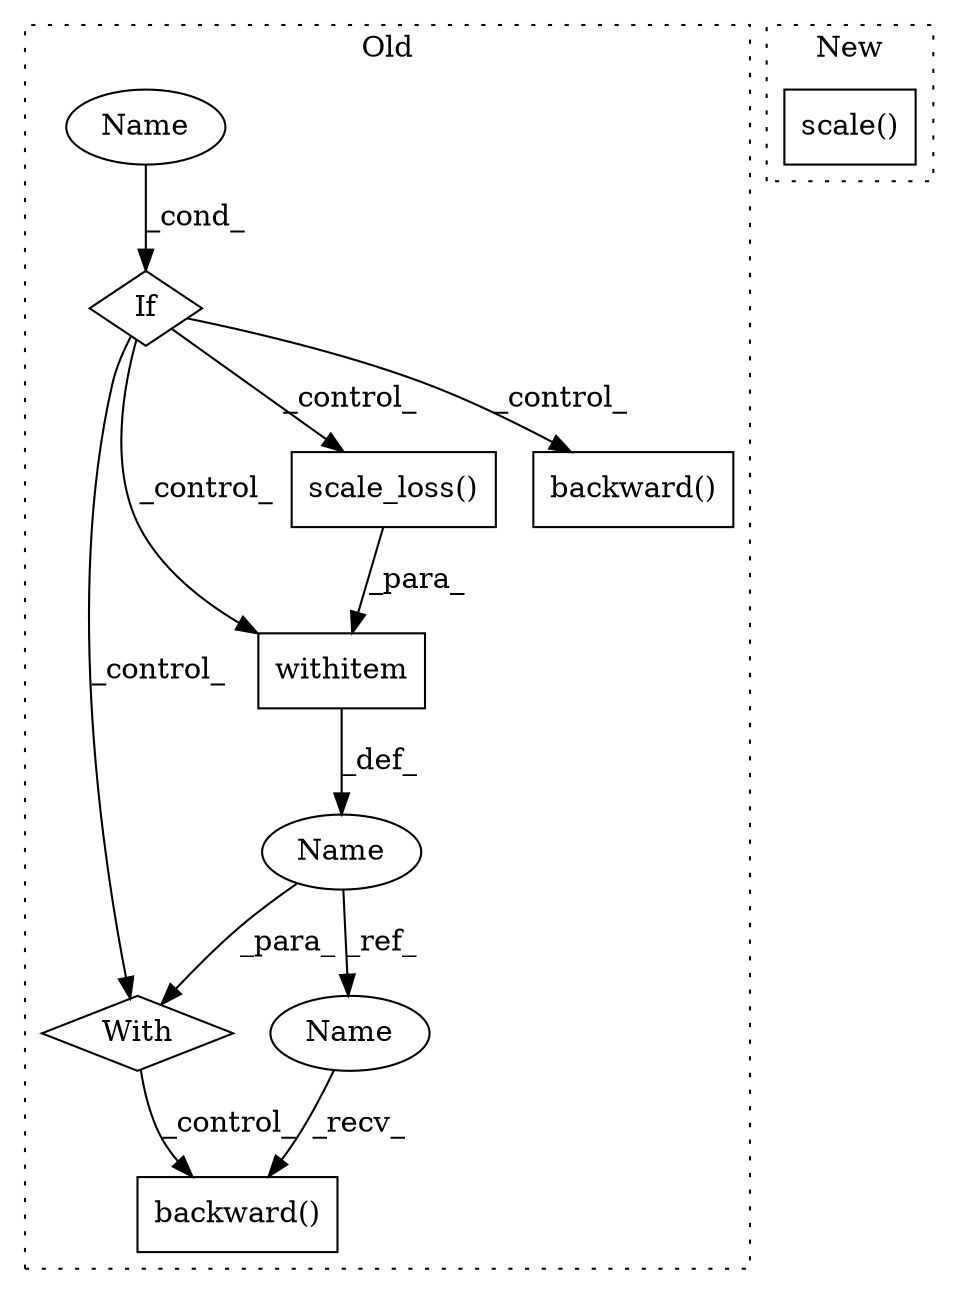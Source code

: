 digraph G {
subgraph cluster0 {
1 [label="With" a="39" s="2710,2718" l="5,66" shape="diamond"];
3 [label="withitem" a="49" s="2715" l="3" shape="box"];
4 [label="scale_loss()" a="75" s="2715,2750" l="15,1" shape="box"];
5 [label="Name" a="87" s="2755" l="11" shape="ellipse"];
6 [label="backward()" a="75" s="2784" l="22" shape="box"];
7 [label="Name" a="87" s="2679" l="17" shape="ellipse"];
8 [label="If" a="96" s="2676" l="3" shape="diamond"];
9 [label="backward()" a="75" s="2833" l="15" shape="box"];
10 [label="Name" a="87" s="2784" l="11" shape="ellipse"];
label = "Old";
style="dotted";
}
subgraph cluster1 {
2 [label="scale()" a="75" s="2917,2939" l="18,1" shape="box"];
label = "New";
style="dotted";
}
1 -> 6 [label="_control_"];
3 -> 5 [label="_def_"];
4 -> 3 [label="_para_"];
5 -> 10 [label="_ref_"];
5 -> 1 [label="_para_"];
7 -> 8 [label="_cond_"];
8 -> 3 [label="_control_"];
8 -> 1 [label="_control_"];
8 -> 4 [label="_control_"];
8 -> 9 [label="_control_"];
10 -> 6 [label="_recv_"];
}
